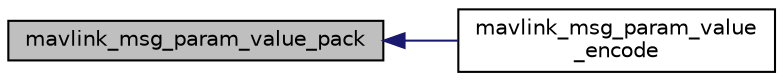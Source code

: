 digraph "mavlink_msg_param_value_pack"
{
 // INTERACTIVE_SVG=YES
  edge [fontname="Helvetica",fontsize="10",labelfontname="Helvetica",labelfontsize="10"];
  node [fontname="Helvetica",fontsize="10",shape=record];
  rankdir="LR";
  Node1 [label="mavlink_msg_param_value_pack",height=0.2,width=0.4,color="black", fillcolor="grey75", style="filled" fontcolor="black"];
  Node1 -> Node2 [dir="back",color="midnightblue",fontsize="10",style="solid",fontname="Helvetica"];
  Node2 [label="mavlink_msg_param_value\l_encode",height=0.2,width=0.4,color="black", fillcolor="white", style="filled",URL="$v1_80_2common_2mavlink__msg__param__value_8h.html#aca4808242d70b70927121997f6b6f736",tooltip="Encode a param_value struct. "];
}
